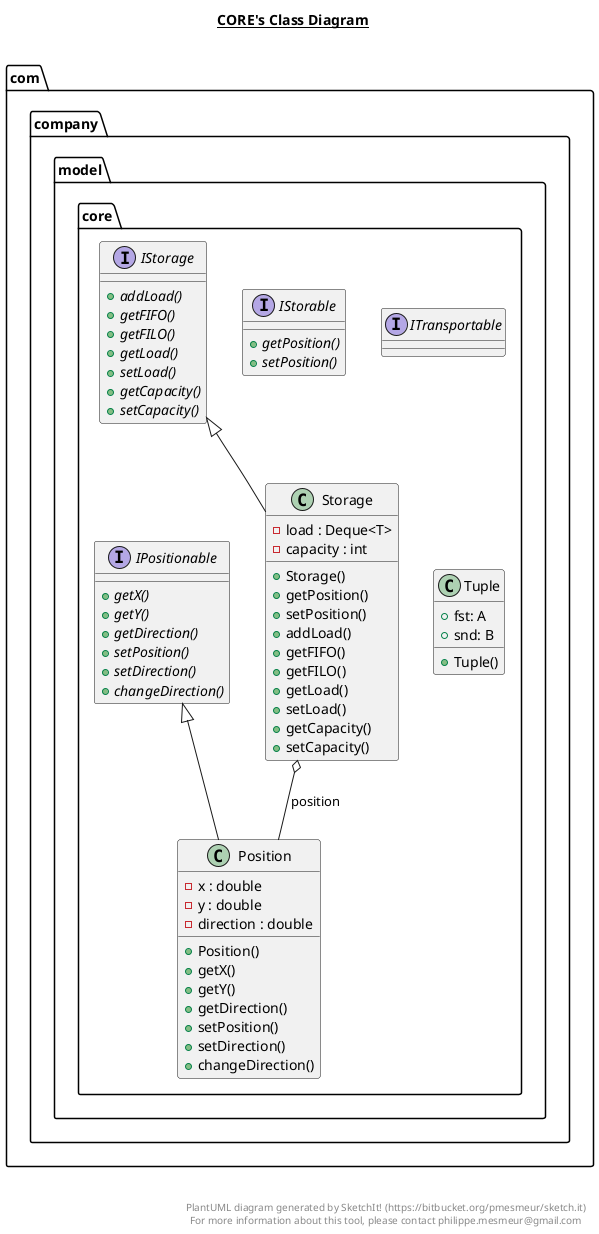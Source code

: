 @startuml

title __CORE's Class Diagram__\n

  package com.company.model.core {
    interface IPositionable {
        {abstract} + getX()
        {abstract} + getY()
        {abstract} + getDirection()
        {abstract} + setPosition()
        {abstract} + setDirection()
        {abstract} + changeDirection()
    }
  }
  

  package com.company.model.core {
    interface IStorable {
        {abstract} + getPosition()
        {abstract} + setPosition()
    }
  }
  

  package com.company.model.core {
    interface IStorage {
        {abstract} + addLoad()
        {abstract} + getFIFO()
        {abstract} + getFILO()
        {abstract} + getLoad()
        {abstract} + setLoad()
        {abstract} + getCapacity()
        {abstract} + setCapacity()
    }
  }
  

  package com.company.model.core {
    interface ITransportable {
    }
  }
  

  package com.company.model.core {
    class Position {
        - x : double
        - y : double
        - direction : double
        + Position()
        + getX()
        + getY()
        + getDirection()
        + setPosition()
        + setDirection()
        + changeDirection()
    }
  }
  

  package com.company.model.core {
    class Storage {
        - load : Deque<T>
        - capacity : int
        + Storage()
        + getPosition()
        + setPosition()
        + addLoad()
        + getFIFO()
        + getFILO()
        + getLoad()
        + setLoad()
        + getCapacity()
        + setCapacity()
    }
  }
  

  package com.company.model.core {
    class Tuple {
        + Tuple()
        + fst: A
        + snd: B
    }
  }
  

  Position -up-|> IPositionable
  Storage -up-|> IStorage
  Storage o-- Position : position


right footer


PlantUML diagram generated by SketchIt! (https://bitbucket.org/pmesmeur/sketch.it)
For more information about this tool, please contact philippe.mesmeur@gmail.com
endfooter

@enduml
